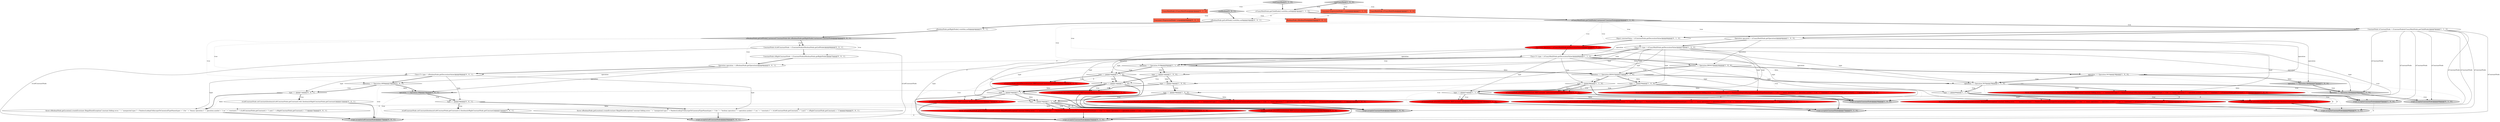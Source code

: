digraph {
38 [style = filled, label = "Object constantValue = irConstantNode.getDecorationValue()@@@6@@@['0', '1', '0']", fillcolor = white, shape = ellipse image = "AAA0AAABBB2BBB"];
25 [style = filled, label = "type == @@@16@@@['1', '1', '0']", fillcolor = white, shape = diamond image = "AAA0AAABBB1BBB"];
39 [style = filled, label = "UnaryMathNode irUnaryMathNode@@@2@@@['0', '1', '0']", fillcolor = tomato, shape = box image = "AAA0AAABBB2BBB"];
17 [style = filled, label = "type == @@@30@@@['1', '0', '0']", fillcolor = white, shape = diamond image = "AAA0AAABBB1BBB"];
21 [style = filled, label = "type == @@@40@@@['1', '1', '0']", fillcolor = white, shape = diamond image = "AAA0AAABBB1BBB"];
27 [style = filled, label = "irUnaryMathNode.getChildNode() instanceof ConstantNode@@@4@@@['1', '1', '0']", fillcolor = lightgray, shape = diamond image = "AAA0AAABBB1BBB"];
31 [style = filled, label = "Class<?> type = irUnaryMathNode.getDecorationValue()@@@7@@@['1', '0', '0']", fillcolor = white, shape = ellipse image = "AAA0AAABBB1BBB"];
0 [style = filled, label = "throw irUnaryMathNode.getLocation().createError(new IllegalStateException(\"constant folding error: \" + \"unexpected type (\" + PainlessLookupUtility.typeToCanonicalTypeName(type) + \"( for \" + \"unary operation (\" + operation.symbol + \"( on \" + \"constant (\" + irConstantNode.getConstant() + \"(\"))@@@34@@@['1', '0', '0']", fillcolor = red, shape = ellipse image = "AAA1AAABBB1BBB"];
43 [style = filled, label = "visitUnaryMath['0', '1', '0']", fillcolor = lightgray, shape = diamond image = "AAA0AAABBB2BBB"];
51 [style = filled, label = "operation == Operation.OR@@@19@@@['0', '0', '1']", fillcolor = lightgray, shape = diamond image = "AAA0AAABBB3BBB"];
55 [style = filled, label = "Consumer<ExpressionNode> scope@@@2@@@['0', '0', '1']", fillcolor = tomato, shape = box image = "AAA0AAABBB3BBB"];
68 [style = filled, label = "irBooleanNode.getLeftNode() instanceof ConstantNode && irBooleanNode.getRightNode() instanceof ConstantNode@@@5@@@['0', '0', '1']", fillcolor = lightgray, shape = diamond image = "AAA0AAABBB3BBB"];
18 [style = filled, label = "operation == Operation.NOT@@@38@@@['1', '0', '0']", fillcolor = white, shape = diamond image = "AAA0AAABBB1BBB"];
70 [style = filled, label = "throw irBooleanNode.getLocation().createError(new IllegalStateException(\"constant folding error: \" + \"unexpected type (\" + PainlessLookupUtility.typeToCanonicalTypeName(type) + \"( for \" + \"boolean operation (\" + operation.symbol + \"( on \" + \"constants (\" + irLeftConstantNode.getConstant() + \"( and (\" + irRightConstantNode.getConstant() + \"(\"))@@@24@@@['0', '0', '1']", fillcolor = white, shape = ellipse image = "AAA0AAABBB3BBB"];
61 [style = filled, label = "visitBoolean['0', '0', '1']", fillcolor = lightgray, shape = diamond image = "AAA0AAABBB3BBB"];
34 [style = filled, label = "throw irUnaryMathNode.getLocation().createError(new IllegalStateException(\"constant folding error: \" + \"unexpected type (\" + PainlessLookupUtility.typeToCanonicalTypeName(type) + \"( for \" + \"unary operation (\" + operation.symbol + \"( on \" + \"constant (\" + irConstantNode.getDecorationString() + \"(\"))@@@44@@@['0', '1', '0']", fillcolor = red, shape = ellipse image = "AAA1AAABBB2BBB"];
2 [style = filled, label = "operation == Operation.BWNOT@@@27@@@['1', '1', '0']", fillcolor = white, shape = diamond image = "AAA0AAABBB1BBB"];
29 [style = filled, label = "scope.accept(irConstantNode)@@@36@@@['1', '0', '0']", fillcolor = lightgray, shape = ellipse image = "AAA0AAABBB1BBB"];
53 [style = filled, label = "type == @@@11@@@['0', '0', '1']", fillcolor = white, shape = diamond image = "AAA0AAABBB3BBB"];
57 [style = filled, label = "Operation operation = irBooleanNode.getOperation()@@@8@@@['0', '0', '1']", fillcolor = white, shape = ellipse image = "AAA0AAABBB3BBB"];
7 [style = filled, label = "type == @@@15@@@['1', '0', '0']", fillcolor = white, shape = diamond image = "AAA0AAABBB1BBB"];
45 [style = filled, label = "scope.accept(irConstantNode)@@@37@@@['0', '1', '0']", fillcolor = lightgray, shape = ellipse image = "AAA0AAABBB2BBB"];
23 [style = filled, label = "Consumer<ExpressionNode> scope@@@2@@@['1', '1', '0']", fillcolor = tomato, shape = box image = "AAA0AAABBB1BBB"];
49 [style = filled, label = "irConstantNode.attachDecoration(new IRDConstant(-(int)constantValue))@@@11@@@['0', '1', '0']", fillcolor = red, shape = ellipse image = "AAA1AAABBB2BBB"];
5 [style = filled, label = "scope.accept(irConstantNode)@@@45@@@['1', '0', '0']", fillcolor = lightgray, shape = ellipse image = "AAA0AAABBB1BBB"];
3 [style = filled, label = "operation == Operation.SUB@@@9@@@['1', '1', '0']", fillcolor = white, shape = diamond image = "AAA0AAABBB1BBB"];
50 [style = filled, label = "irConstantNode.attachDecoration(new IRDConstant(~(int)constantValue))@@@29@@@['0', '1', '0']", fillcolor = red, shape = ellipse image = "AAA1AAABBB2BBB"];
52 [style = filled, label = "ConstantNode irRightConstantNode = (ConstantNode)irBooleanNode.getRightNode()@@@7@@@['0', '0', '1']", fillcolor = white, shape = ellipse image = "AAA0AAABBB3BBB"];
59 [style = filled, label = "irBooleanNode.getLeftNode().visit(this,null)@@@3@@@['0', '0', '1']", fillcolor = white, shape = ellipse image = "AAA0AAABBB3BBB"];
6 [style = filled, label = "operation == Operation.BWNOT@@@26@@@['1', '0', '0']", fillcolor = white, shape = diamond image = "AAA0AAABBB1BBB"];
46 [style = filled, label = "scope.accept(irConstantNode)@@@25@@@['0', '1', '0']", fillcolor = lightgray, shape = ellipse image = "AAA0AAABBB2BBB"];
36 [style = filled, label = "Operation operation = irUnaryMathNode.getDecorationValue()@@@7@@@['0', '1', '0']", fillcolor = red, shape = ellipse image = "AAA1AAABBB2BBB"];
9 [style = filled, label = "type == @@@19@@@['1', '1', '0']", fillcolor = white, shape = diamond image = "AAA0AAABBB1BBB"];
1 [style = filled, label = "type == @@@18@@@['1', '0', '0']", fillcolor = white, shape = diamond image = "AAA0AAABBB1BBB"];
47 [style = filled, label = "irConstantNode.attachDecoration(new IRDConstant(-(long)constantValue))@@@14@@@['0', '1', '0']", fillcolor = red, shape = ellipse image = "AAA1AAABBB2BBB"];
40 [style = filled, label = "irConstantNode.attachDecoration(new IRDConstant(-(float)constantValue))@@@17@@@['0', '1', '0']", fillcolor = red, shape = ellipse image = "AAA1AAABBB2BBB"];
58 [style = filled, label = "type == @@@20@@@['0', '0', '1']", fillcolor = white, shape = diamond image = "AAA0AAABBB3BBB"];
37 [style = filled, label = "scope.accept(irConstantNode)@@@49@@@['0', '1', '0']", fillcolor = lightgray, shape = ellipse image = "AAA0AAABBB2BBB"];
44 [style = filled, label = "throw irUnaryMathNode.getLocation().createError(new IllegalStateException(\"constant folding error: \" + \"unexpected type (\" + PainlessLookupUtility.typeToCanonicalTypeName(type) + \"( for \" + \"unary operation (\" + operation.symbol + \"( on \" + \"constant (\" + irConstantNode.getDecorationString() + \"(\"))@@@23@@@['0', '1', '0']", fillcolor = red, shape = ellipse image = "AAA1AAABBB2BBB"];
12 [style = filled, label = "irUnaryMathNode.getChildNode().visit(this,null)@@@3@@@['1', '1', '0']", fillcolor = white, shape = ellipse image = "AAA0AAABBB1BBB"];
14 [style = filled, label = "type == @@@28@@@['1', '1', '0']", fillcolor = white, shape = diamond image = "AAA0AAABBB1BBB"];
15 [style = filled, label = "UnaryMathNode irUnaryMathNode@@@2@@@['1', '0', '0']", fillcolor = tomato, shape = box image = "AAA0AAABBB1BBB"];
65 [style = filled, label = "BooleanNode irBooleanNode@@@2@@@['0', '0', '1']", fillcolor = tomato, shape = box image = "AAA0AAABBB3BBB"];
20 [style = filled, label = "type == @@@10@@@['1', '1', '0']", fillcolor = white, shape = diamond image = "AAA0AAABBB1BBB"];
41 [style = filled, label = "irConstantNode.attachDecoration(new IRDConstant(~(long)constantValue))@@@32@@@['0', '1', '0']", fillcolor = red, shape = ellipse image = "AAA1AAABBB2BBB"];
11 [style = filled, label = "operation == Operation.ADD@@@48@@@['1', '1', '0']", fillcolor = lightgray, shape = diamond image = "AAA0AAABBB1BBB"];
10 [style = filled, label = "Class<?> type = irUnaryMathNode.getDecorationValue()@@@8@@@['1', '1', '0']", fillcolor = white, shape = ellipse image = "AAA0AAABBB1BBB"];
13 [style = filled, label = "visitUnaryMath['1', '0', '0']", fillcolor = lightgray, shape = diamond image = "AAA0AAABBB1BBB"];
24 [style = filled, label = "type == @@@13@@@['1', '1', '0']", fillcolor = white, shape = diamond image = "AAA0AAABBB1BBB"];
32 [style = filled, label = "operation == Operation.ADD@@@47@@@['1', '0', '0']", fillcolor = lightgray, shape = diamond image = "AAA0AAABBB1BBB"];
63 [style = filled, label = "irLeftConstantNode.setConstant((boolean)irLeftConstantNode.getConstant() && (boolean)irRightConstantNode.getConstant())@@@12@@@['0', '0', '1']", fillcolor = white, shape = ellipse image = "AAA0AAABBB3BBB"];
42 [style = filled, label = "irConstantNode.attachDecoration(new IRDConstant(!(boolean)constantValue))@@@41@@@['0', '1', '0']", fillcolor = red, shape = ellipse image = "AAA1AAABBB2BBB"];
64 [style = filled, label = "scope.accept(irLeftConstantNode)@@@17@@@['0', '0', '1']", fillcolor = lightgray, shape = ellipse image = "AAA0AAABBB3BBB"];
26 [style = filled, label = "Operation operation = irUnaryMathNode.getOperation()@@@6@@@['1', '0', '0']", fillcolor = white, shape = ellipse image = "AAA0AAABBB1BBB"];
28 [style = filled, label = "throw irUnaryMathNode.getLocation().createError(new IllegalStateException(\"constant folding error: \" + \"unexpected type (\" + PainlessLookupUtility.typeToCanonicalTypeName(type) + \"( for \" + \"unary operation (\" + operation.symbol + \"( on \" + \"constant (\" + irConstantNode.getConstant() + \"(\"))@@@22@@@['1', '0', '0']", fillcolor = red, shape = ellipse image = "AAA1AAABBB1BBB"];
48 [style = filled, label = "throw irUnaryMathNode.getLocation().createError(new IllegalStateException(\"constant folding error: \" + \"unexpected type (\" + PainlessLookupUtility.typeToCanonicalTypeName(type) + \"( for \" + \"unary operation (\" + operation.symbol + \"( on \" + \"constant (\" + irConstantNode.getDecorationString() + \"(\"))@@@35@@@['0', '1', '0']", fillcolor = red, shape = ellipse image = "AAA1AAABBB2BBB"];
56 [style = filled, label = "operation == Operation.AND@@@10@@@['0', '0', '1']", fillcolor = white, shape = diamond image = "AAA0AAABBB3BBB"];
62 [style = filled, label = "Class<?> type = irBooleanNode.getDecorationValue()@@@9@@@['0', '0', '1']", fillcolor = white, shape = ellipse image = "AAA0AAABBB3BBB"];
19 [style = filled, label = "operation == Operation.NOT@@@39@@@['1', '1', '0']", fillcolor = white, shape = diamond image = "AAA0AAABBB1BBB"];
66 [style = filled, label = "irLeftConstantNode.setConstant((boolean)irLeftConstantNode.getConstant() || (boolean)irRightConstantNode.getConstant())@@@21@@@['0', '0', '1']", fillcolor = white, shape = ellipse image = "AAA0AAABBB3BBB"];
67 [style = filled, label = "irBooleanNode.getRightNode().visit(this,null)@@@4@@@['0', '0', '1']", fillcolor = white, shape = ellipse image = "AAA0AAABBB3BBB"];
35 [style = filled, label = "scope.accept(irConstantNode)@@@46@@@['0', '1', '0']", fillcolor = lightgray, shape = ellipse image = "AAA0AAABBB2BBB"];
22 [style = filled, label = "type == @@@31@@@['1', '1', '0']", fillcolor = white, shape = diamond image = "AAA0AAABBB1BBB"];
69 [style = filled, label = "throw irBooleanNode.getLocation().createError(new IllegalStateException(\"constant folding error: \" + \"unexpected type (\" + PainlessLookupUtility.typeToCanonicalTypeName(type) + \"( for \" + \"binary operation (\" + operation.symbol + \"( on \" + \"constants (\" + irLeftConstantNode.getConstant() + \"( and (\" + irRightConstantNode.getConstant() + \"(\"))@@@15@@@['0', '0', '1']", fillcolor = white, shape = ellipse image = "AAA0AAABBB3BBB"];
54 [style = filled, label = "scope.accept(irLeftConstantNode)@@@26@@@['0', '0', '1']", fillcolor = lightgray, shape = ellipse image = "AAA0AAABBB3BBB"];
16 [style = filled, label = "type == @@@12@@@['1', '0', '0']", fillcolor = white, shape = diamond image = "AAA0AAABBB1BBB"];
33 [style = filled, label = "irConstantNode.attachDecoration(new IRDConstant(-(double)constantValue))@@@20@@@['0', '1', '0']", fillcolor = red, shape = ellipse image = "AAA1AAABBB2BBB"];
8 [style = filled, label = "scope.accept(irConstantNode)@@@24@@@['1', '0', '0']", fillcolor = lightgray, shape = ellipse image = "AAA0AAABBB1BBB"];
4 [style = filled, label = "throw irUnaryMathNode.getLocation().createError(new IllegalStateException(\"constant folding error: \" + \"unexpected type (\" + PainlessLookupUtility.typeToCanonicalTypeName(type) + \"( for \" + \"unary operation (\" + operation.symbol + \"( on \" + \"constant (\" + irConstantNode.getConstant() + \"(\"))@@@43@@@['1', '0', '0']", fillcolor = red, shape = ellipse image = "AAA1AAABBB1BBB"];
60 [style = filled, label = "ConstantNode irLeftConstantNode = (ConstantNode)irBooleanNode.getLeftNode()@@@6@@@['0', '0', '1']", fillcolor = white, shape = ellipse image = "AAA0AAABBB3BBB"];
30 [style = filled, label = "ConstantNode irConstantNode = (ConstantNode)irUnaryMathNode.getChildNode()@@@5@@@['1', '1', '0']", fillcolor = white, shape = ellipse image = "AAA0AAABBB1BBB"];
10->8 [style = dotted, label="true"];
21->42 [style = bold, label=""];
53->69 [style = bold, label=""];
62->69 [style = solid, label="type"];
21->66 [style = dashed, label="0"];
57->62 [style = bold, label=""];
10->14 [style = solid, label="type"];
26->32 [style = solid, label="operation"];
2->19 [style = dotted, label="false"];
21->34 [style = dotted, label="false"];
53->63 [style = bold, label=""];
16->7 [style = bold, label=""];
30->35 [style = solid, label="irConstantNode"];
10->3 [style = dotted, label="true"];
32->11 [style = dotted, label="true"];
6->51 [style = dashed, label="0"];
19->11 [style = bold, label=""];
31->17 [style = solid, label="type"];
10->9 [style = solid, label="type"];
3->16 [style = bold, label=""];
61->59 [style = bold, label=""];
51->58 [style = dotted, label="true"];
31->2 [style = solid, label="type"];
61->65 [style = dotted, label="true"];
36->11 [style = solid, label="operation"];
44->46 [style = bold, label=""];
4->70 [style = dashed, label="0"];
1->28 [style = bold, label=""];
6->18 [style = dotted, label="false"];
60->64 [style = solid, label="irLeftConstantNode"];
62->58 [style = solid, label="type"];
43->39 [style = dotted, label="true"];
30->11 [style = solid, label="irConstantNode"];
62->53 [style = solid, label="type"];
60->54 [style = solid, label="irLeftConstantNode"];
33->46 [style = bold, label=""];
26->6 [style = solid, label="operation"];
2->14 [style = bold, label=""];
20->49 [style = dotted, label="true"];
50->45 [style = bold, label=""];
67->68 [style = bold, label=""];
18->32 [style = bold, label=""];
62->70 [style = solid, label="type"];
41->45 [style = bold, label=""];
13->15 [style = dotted, label="true"];
58->70 [style = dotted, label="false"];
30->8 [style = solid, label="irConstantNode"];
24->47 [style = dashed, label="0"];
7->1 [style = dotted, label="false"];
56->51 [style = dotted, label="false"];
51->54 [style = dotted, label="true"];
32->11 [style = bold, label=""];
59->67 [style = bold, label=""];
56->53 [style = bold, label=""];
19->35 [style = dotted, label="true"];
27->36 [style = dotted, label="true"];
30->37 [style = solid, label="irConstantNode"];
25->40 [style = bold, label=""];
8->64 [style = dashed, label="0"];
62->56 [style = bold, label=""];
22->41 [style = dashed, label="0"];
21->42 [style = dotted, label="true"];
9->33 [style = dotted, label="true"];
31->3 [style = solid, label="type"];
5->54 [style = dashed, label="0"];
7->1 [style = bold, label=""];
25->9 [style = dotted, label="false"];
11->37 [style = dotted, label="true"];
9->33 [style = bold, label=""];
27->30 [style = bold, label=""];
30->26 [style = bold, label=""];
14->22 [style = bold, label=""];
18->19 [style = bold, label=""];
22->41 [style = bold, label=""];
11->37 [style = bold, label=""];
25->40 [style = dashed, label="0"];
69->64 [style = bold, label=""];
0->29 [style = bold, label=""];
19->21 [style = dotted, label="true"];
36->3 [style = solid, label="operation"];
18->32 [style = dotted, label="false"];
58->70 [style = bold, label=""];
51->58 [style = bold, label=""];
9->8 [style = bold, label=""];
24->47 [style = bold, label=""];
10->44 [style = solid, label="type"];
13->23 [style = dotted, label="true"];
66->54 [style = bold, label=""];
36->19 [style = solid, label="operation"];
6->2 [style = bold, label=""];
56->51 [style = bold, label=""];
20->8 [style = bold, label=""];
13->12 [style = bold, label=""];
70->54 [style = bold, label=""];
20->49 [style = dashed, label="0"];
31->28 [style = solid, label="type"];
3->2 [style = bold, label=""];
43->12 [style = bold, label=""];
56->64 [style = dotted, label="true"];
49->46 [style = bold, label=""];
6->29 [style = dotted, label="true"];
12->59 [style = dashed, label="0"];
9->44 [style = bold, label=""];
10->24 [style = solid, label="type"];
4->34 [style = dashed, label="0"];
18->5 [style = dotted, label="true"];
34->35 [style = bold, label=""];
24->8 [style = bold, label=""];
43->23 [style = dotted, label="true"];
68->52 [style = dotted, label="true"];
20->24 [style = dotted, label="false"];
36->2 [style = solid, label="operation"];
16->24 [style = dotted, label="true"];
2->17 [style = bold, label=""];
10->57 [style = dashed, label="0"];
24->25 [style = dotted, label="false"];
10->6 [style = dotted, label="false"];
68->60 [style = dotted, label="true"];
68->62 [style = dotted, label="true"];
19->11 [style = dotted, label="false"];
68->56 [style = dotted, label="true"];
53->69 [style = dotted, label="false"];
22->48 [style = bold, label=""];
24->47 [style = dotted, label="true"];
6->18 [style = bold, label=""];
14->22 [style = dotted, label="false"];
16->24 [style = bold, label=""];
10->22 [style = solid, label="type"];
25->9 [style = bold, label=""];
21->34 [style = bold, label=""];
31->0 [style = solid, label="type"];
18->19 [style = dotted, label="true"];
22->29 [style = bold, label=""];
27->38 [style = dotted, label="true"];
10->34 [style = solid, label="type"];
58->66 [style = dotted, label="true"];
17->0 [style = dotted, label="false"];
10->6 [style = bold, label=""];
53->63 [style = dotted, label="true"];
1->9 [style = bold, label=""];
21->42 [style = dashed, label="0"];
26->18 [style = solid, label="operation"];
10->20 [style = solid, label="type"];
58->66 [style = bold, label=""];
21->5 [style = bold, label=""];
1->28 [style = dotted, label="false"];
30->45 [style = solid, label="irConstantNode"];
26->31 [style = bold, label=""];
3->62 [style = dashed, label="0"];
6->2 [style = dotted, label="true"];
17->0 [style = bold, label=""];
31->1 [style = solid, label="type"];
61->55 [style = dotted, label="true"];
31->10 [style = bold, label=""];
3->46 [style = dotted, label="true"];
24->25 [style = bold, label=""];
27->31 [style = dotted, label="true"];
1->9 [style = dotted, label="true"];
28->8 [style = bold, label=""];
22->41 [style = dotted, label="true"];
57->51 [style = solid, label="operation"];
31->16 [style = solid, label="type"];
14->29 [style = bold, label=""];
14->50 [style = bold, label=""];
20->49 [style = bold, label=""];
2->14 [style = dotted, label="true"];
17->22 [style = dotted, label="true"];
16->7 [style = dotted, label="false"];
60->52 [style = bold, label=""];
3->16 [style = dotted, label="false"];
12->27 [style = bold, label=""];
4->5 [style = bold, label=""];
22->48 [style = dotted, label="false"];
31->4 [style = solid, label="type"];
14->50 [style = dashed, label="0"];
2->17 [style = dotted, label="false"];
30->29 [style = solid, label="irConstantNode"];
36->10 [style = bold, label=""];
19->21 [style = bold, label=""];
68->60 [style = bold, label=""];
57->56 [style = solid, label="operation"];
30->38 [style = bold, label=""];
2->19 [style = bold, label=""];
31->7 [style = solid, label="type"];
14->50 [style = dotted, label="true"];
68->57 [style = dotted, label="true"];
63->64 [style = bold, label=""];
27->26 [style = dotted, label="true"];
27->10 [style = dotted, label="true"];
2->45 [style = dotted, label="true"];
10->3 [style = bold, label=""];
38->36 [style = bold, label=""];
47->46 [style = bold, label=""];
30->5 [style = solid, label="irConstantNode"];
17->22 [style = bold, label=""];
31->19 [style = solid, label="type"];
30->46 [style = solid, label="irConstantNode"];
19->4 [style = dotted, label="false"];
27->3 [style = dotted, label="true"];
42->35 [style = bold, label=""];
40->46 [style = bold, label=""];
10->25 [style = solid, label="type"];
9->33 [style = dashed, label="0"];
23->65 [style = dashed, label="0"];
27->30 [style = dotted, label="true"];
0->48 [style = dashed, label="0"];
3->20 [style = bold, label=""];
48->45 [style = bold, label=""];
25->40 [style = dotted, label="true"];
28->44 [style = dashed, label="0"];
10->48 [style = solid, label="type"];
28->69 [style = dashed, label="0"];
10->21 [style = solid, label="type"];
56->53 [style = dotted, label="true"];
7->25 [style = dotted, label="true"];
25->8 [style = bold, label=""];
7->25 [style = bold, label=""];
19->4 [style = bold, label=""];
52->57 [style = bold, label=""];
20->24 [style = bold, label=""];
3->2 [style = dotted, label="false"];
3->20 [style = dotted, label="true"];
26->10 [style = solid, label="operation"];
9->44 [style = dotted, label="false"];
}
